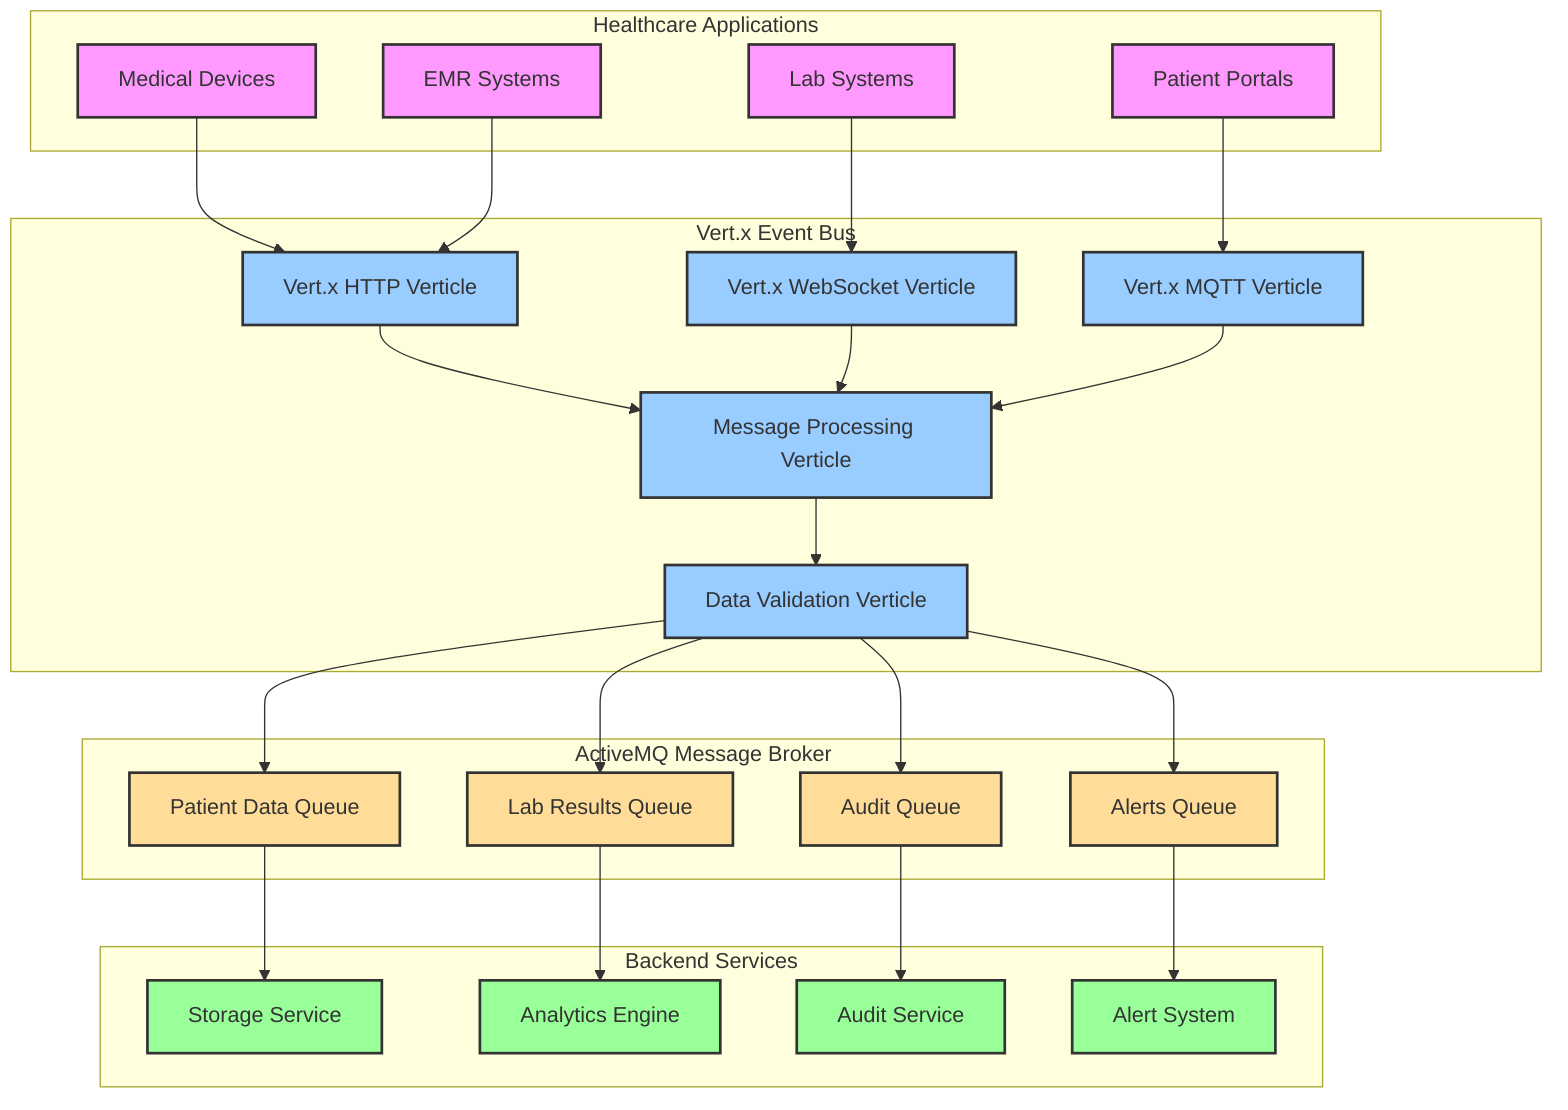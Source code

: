 graph TB
    subgraph "Healthcare Applications"
        C1[Medical Devices]
        C2[EMR Systems]
        C3[Lab Systems]
        C4[Patient Portals]
    end

    subgraph "Vert.x Event Bus"
        V1[Vert.x HTTP Verticle]
        V2[Vert.x WebSocket Verticle]
        V3[Vert.x MQTT Verticle]
        V4[Message Processing Verticle]
        V5[Data Validation Verticle]
    end

    subgraph "ActiveMQ Message Broker"
        Q1[Patient Data Queue]
        Q2[Lab Results Queue]
        Q3[Alerts Queue]
        Q4[Audit Queue]
    end

    subgraph "Backend Services"
        B1[Storage Service]
        B2[Analytics Engine]
        B3[Audit Service]
        B4[Alert System]
    end

    C1 --> V1
    C2 --> V1
    C3 --> V2
    C4 --> V3

    V1 --> V4
    V2 --> V4
    V3 --> V4
    V4 --> V5

    V5 --> Q1
    V5 --> Q2
    V5 --> Q3
    V5 --> Q4

    Q1 --> B1
    Q2 --> B2
    Q3 --> B4
    Q4 --> B3

    classDef healthcare fill:#f9f,stroke:#333,stroke-width:2px
    classDef vertx fill:#9cf,stroke:#333,stroke-width:2px
    classDef activemq fill:#fd9,stroke:#333,stroke-width:2px
    classDef backend fill:#9f9,stroke:#333,stroke-width:2px

    class C1,C2,C3,C4 healthcare
    class V1,V2,V3,V4,V5 vertx
    class Q1,Q2,Q3,Q4 activemq
    class B1,B2,B3,B4 backend